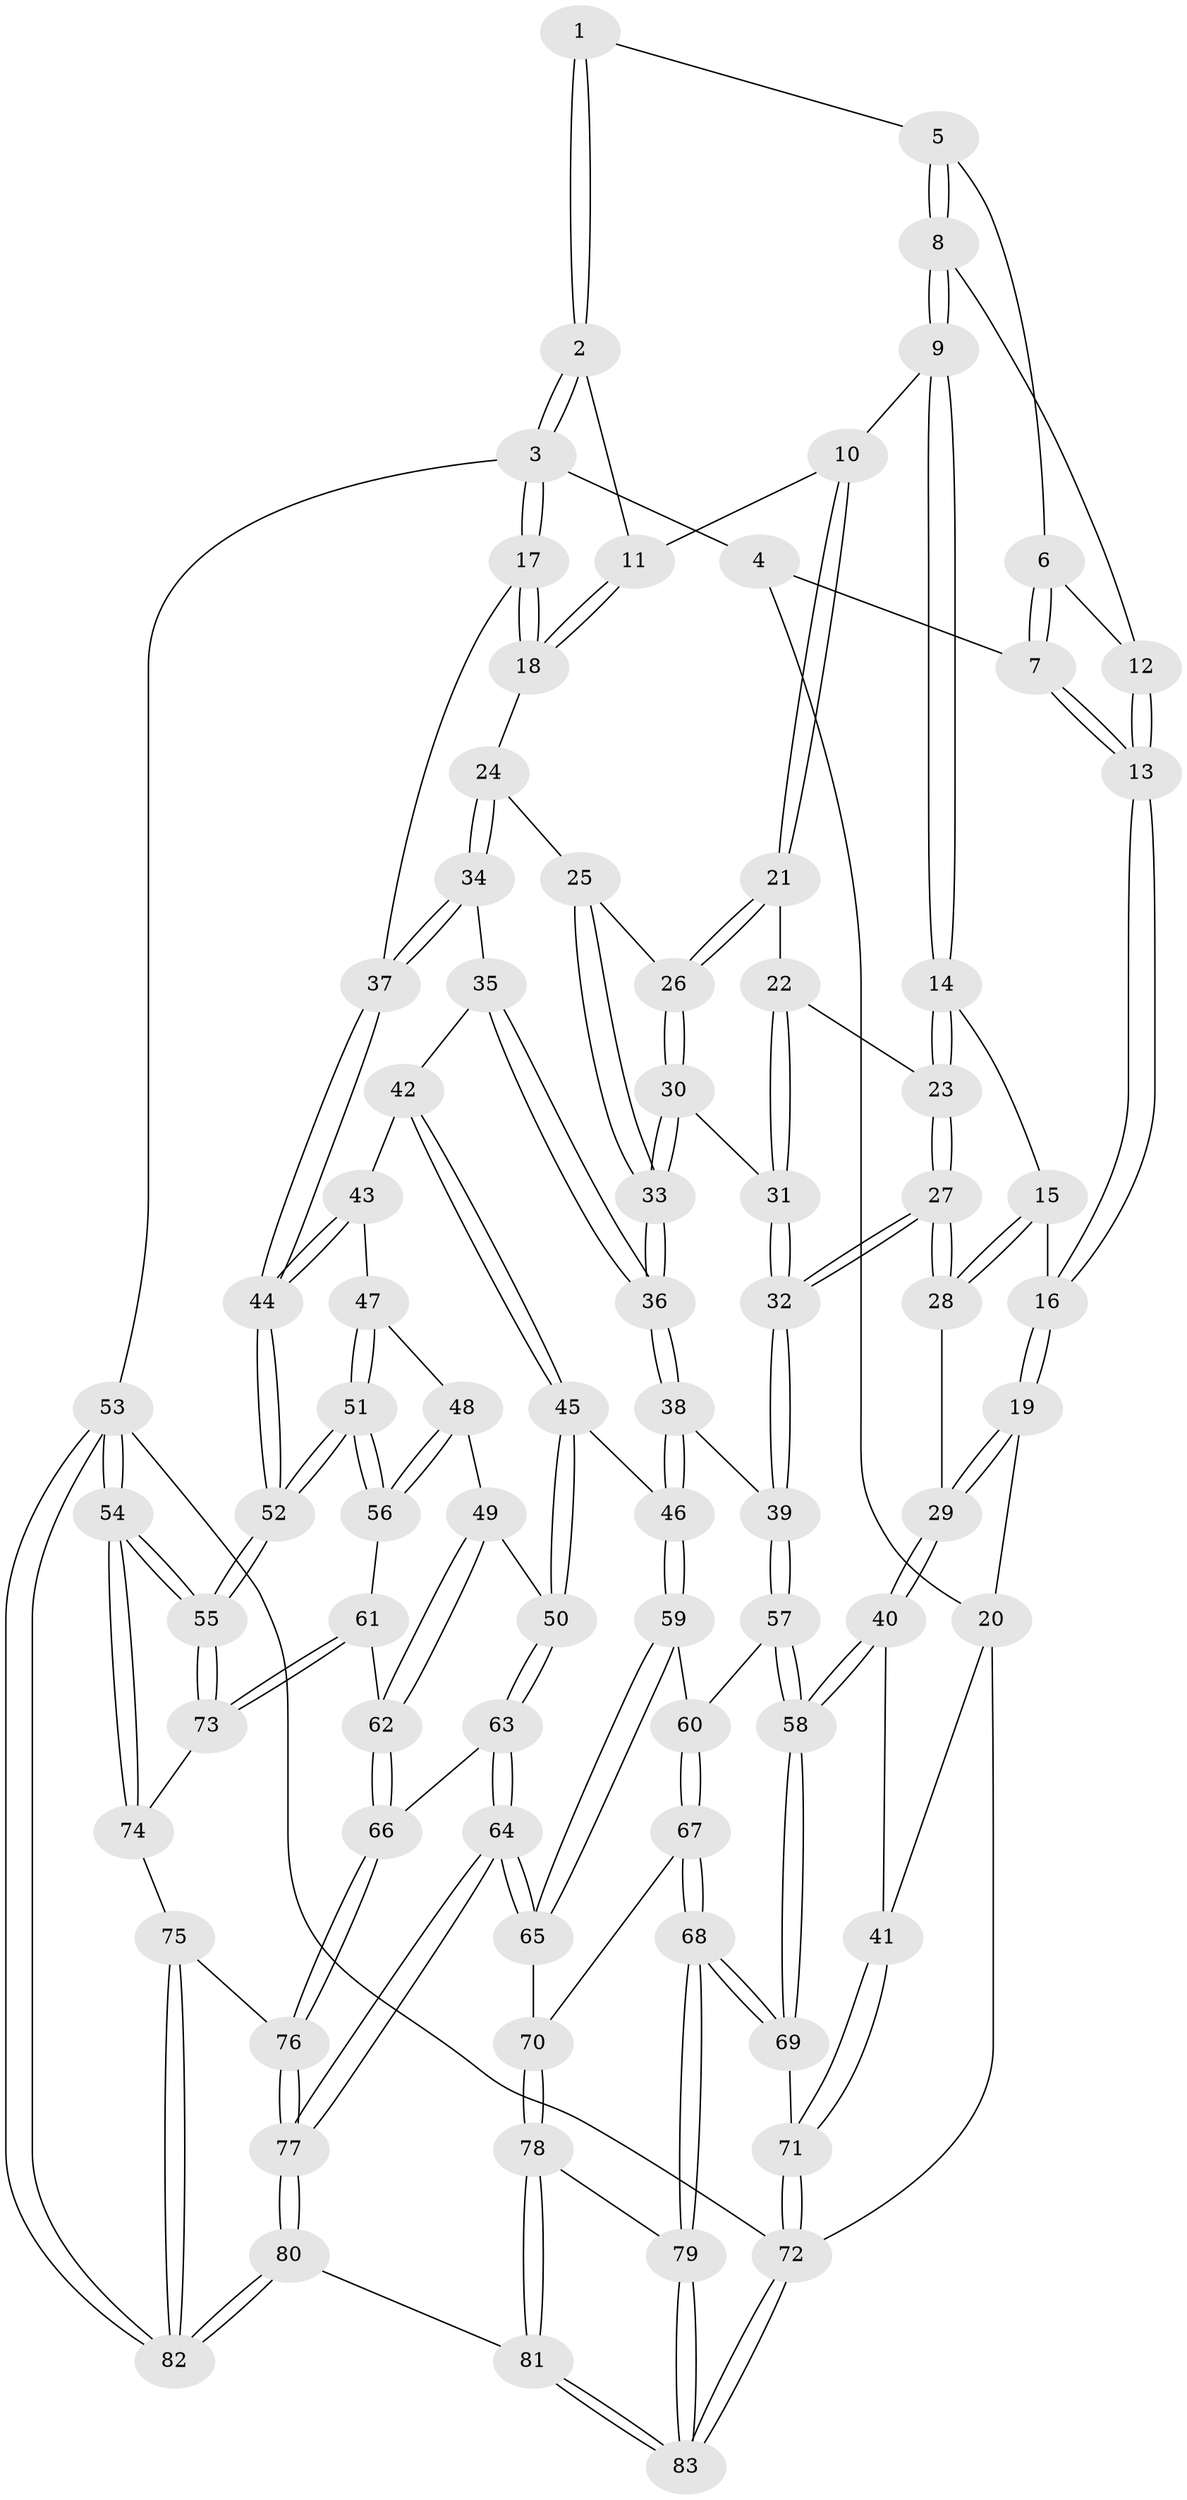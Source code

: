 // Generated by graph-tools (version 1.1) at 2025/03/03/09/25 03:03:17]
// undirected, 83 vertices, 204 edges
graph export_dot {
graph [start="1"]
  node [color=gray90,style=filled];
  1 [pos="+0.3086301492202985+0"];
  2 [pos="+0.6541074915088877+0"];
  3 [pos="+1+0"];
  4 [pos="+0.13937905151872285+0"];
  5 [pos="+0.3204994859595297+0"];
  6 [pos="+0.292226952599535+0.01573488872631819"];
  7 [pos="+0.16542556147008852+0.08109068284756211"];
  8 [pos="+0.3636871415414069+0.08526351668120259"];
  9 [pos="+0.4179261579815942+0.1117751176367521"];
  10 [pos="+0.4896280888112011+0.11510345892898949"];
  11 [pos="+0.6531301978196572+0"];
  12 [pos="+0.3030813291920798+0.08578346797045257"];
  13 [pos="+0.16393880031343563+0.10924480042112844"];
  14 [pos="+0.27983026253618426+0.21639154956094742"];
  15 [pos="+0.2587599255043844+0.21348388090988765"];
  16 [pos="+0.14648638004681908+0.14701517728341532"];
  17 [pos="+1+0.1624459255266564"];
  18 [pos="+0.7904926769781603+0.12582974038452044"];
  19 [pos="+0.06579938811144426+0.19720388740240874"];
  20 [pos="+0+0.1880871054801165"];
  21 [pos="+0.4957573320143812+0.20256128771013404"];
  22 [pos="+0.4514927918331251+0.2540568490662668"];
  23 [pos="+0.3667130116457783+0.2975921350062655"];
  24 [pos="+0.7512677638423652+0.32989704045826757"];
  25 [pos="+0.6463271392115628+0.33074697936463826"];
  26 [pos="+0.641099288451949+0.33052181768405753"];
  27 [pos="+0.2987917894318208+0.4821360045937816"];
  28 [pos="+0.2273045041978179+0.47502490309129075"];
  29 [pos="+0.19714201612131146+0.4775019294171476"];
  30 [pos="+0.5355321525516896+0.4258324018902192"];
  31 [pos="+0.4848135753149054+0.43551008806023833"];
  32 [pos="+0.35817681619495745+0.5176760148803261"];
  33 [pos="+0.6151728488931619+0.5449794229097089"];
  34 [pos="+0.7876195595650227+0.37638815709595413"];
  35 [pos="+0.7877300672612523+0.37780109650858607"];
  36 [pos="+0.6162019626428333+0.5468555498775264"];
  37 [pos="+1+0.27762541299515386"];
  38 [pos="+0.612475344804961+0.5954266504871986"];
  39 [pos="+0.3620958963866269+0.5257735091574671"];
  40 [pos="+0.16160250725071107+0.5028249457356452"];
  41 [pos="+0+0.5655923002815618"];
  42 [pos="+0.8035538684631778+0.4237893307549507"];
  43 [pos="+0.8210021056921968+0.4553521874958947"];
  44 [pos="+1+0.5130690867917771"];
  45 [pos="+0.646167698955192+0.6471217328804795"];
  46 [pos="+0.6360209447273255+0.6425369426888224"];
  47 [pos="+0.82492134924789+0.4700392397167788"];
  48 [pos="+0.8267807639086675+0.5643722419731669"];
  49 [pos="+0.7177202178146256+0.6356926900407771"];
  50 [pos="+0.6500731643277577+0.6499822888512111"];
  51 [pos="+1+0.670402076045542"];
  52 [pos="+1+0.6701850929622537"];
  53 [pos="+1+1"];
  54 [pos="+1+1"];
  55 [pos="+1+0.7567550378822964"];
  56 [pos="+0.9258877039745582+0.6975345415858619"];
  57 [pos="+0.37383752977473245+0.609622236980455"];
  58 [pos="+0.18765333960101302+0.8285310532624652"];
  59 [pos="+0.5107642505867273+0.7164180381456303"];
  60 [pos="+0.42324332240758333+0.6780641905514617"];
  61 [pos="+0.8901327359380656+0.725893143450368"];
  62 [pos="+0.8846424615538736+0.7282997671396427"];
  63 [pos="+0.6945442774340455+0.7681579978403471"];
  64 [pos="+0.5953123341125625+0.8825054825530974"];
  65 [pos="+0.5252476802942624+0.8410951448073659"];
  66 [pos="+0.7928526518377368+0.7977031549717085"];
  67 [pos="+0.37033828886117737+0.8244051689268032"];
  68 [pos="+0.2145520033005254+0.9023441423982813"];
  69 [pos="+0.18634971441758205+0.832920102546777"];
  70 [pos="+0.49593593605932584+0.8495187178332771"];
  71 [pos="+0+0.6733897300674029"];
  72 [pos="+0+1"];
  73 [pos="+0.9197168652292038+0.8650295488206351"];
  74 [pos="+0.9114795996899335+0.8908583327352229"];
  75 [pos="+0.8913513079376061+0.9012299302069999"];
  76 [pos="+0.8044313962064961+0.900617522400988"];
  77 [pos="+0.6778254415357581+1"];
  78 [pos="+0.44753421710401137+0.9251875004269997"];
  79 [pos="+0.20987079932485161+1"];
  80 [pos="+0.6765008834979583+1"];
  81 [pos="+0.6642880789692353+1"];
  82 [pos="+1+1"];
  83 [pos="+0.15837976140912347+1"];
  1 -- 2;
  1 -- 2;
  1 -- 5;
  2 -- 3;
  2 -- 3;
  2 -- 11;
  3 -- 4;
  3 -- 17;
  3 -- 17;
  3 -- 53;
  4 -- 7;
  4 -- 20;
  5 -- 6;
  5 -- 8;
  5 -- 8;
  6 -- 7;
  6 -- 7;
  6 -- 12;
  7 -- 13;
  7 -- 13;
  8 -- 9;
  8 -- 9;
  8 -- 12;
  9 -- 10;
  9 -- 14;
  9 -- 14;
  10 -- 11;
  10 -- 21;
  10 -- 21;
  11 -- 18;
  11 -- 18;
  12 -- 13;
  12 -- 13;
  13 -- 16;
  13 -- 16;
  14 -- 15;
  14 -- 23;
  14 -- 23;
  15 -- 16;
  15 -- 28;
  15 -- 28;
  16 -- 19;
  16 -- 19;
  17 -- 18;
  17 -- 18;
  17 -- 37;
  18 -- 24;
  19 -- 20;
  19 -- 29;
  19 -- 29;
  20 -- 41;
  20 -- 72;
  21 -- 22;
  21 -- 26;
  21 -- 26;
  22 -- 23;
  22 -- 31;
  22 -- 31;
  23 -- 27;
  23 -- 27;
  24 -- 25;
  24 -- 34;
  24 -- 34;
  25 -- 26;
  25 -- 33;
  25 -- 33;
  26 -- 30;
  26 -- 30;
  27 -- 28;
  27 -- 28;
  27 -- 32;
  27 -- 32;
  28 -- 29;
  29 -- 40;
  29 -- 40;
  30 -- 31;
  30 -- 33;
  30 -- 33;
  31 -- 32;
  31 -- 32;
  32 -- 39;
  32 -- 39;
  33 -- 36;
  33 -- 36;
  34 -- 35;
  34 -- 37;
  34 -- 37;
  35 -- 36;
  35 -- 36;
  35 -- 42;
  36 -- 38;
  36 -- 38;
  37 -- 44;
  37 -- 44;
  38 -- 39;
  38 -- 46;
  38 -- 46;
  39 -- 57;
  39 -- 57;
  40 -- 41;
  40 -- 58;
  40 -- 58;
  41 -- 71;
  41 -- 71;
  42 -- 43;
  42 -- 45;
  42 -- 45;
  43 -- 44;
  43 -- 44;
  43 -- 47;
  44 -- 52;
  44 -- 52;
  45 -- 46;
  45 -- 50;
  45 -- 50;
  46 -- 59;
  46 -- 59;
  47 -- 48;
  47 -- 51;
  47 -- 51;
  48 -- 49;
  48 -- 56;
  48 -- 56;
  49 -- 50;
  49 -- 62;
  49 -- 62;
  50 -- 63;
  50 -- 63;
  51 -- 52;
  51 -- 52;
  51 -- 56;
  51 -- 56;
  52 -- 55;
  52 -- 55;
  53 -- 54;
  53 -- 54;
  53 -- 82;
  53 -- 82;
  53 -- 72;
  54 -- 55;
  54 -- 55;
  54 -- 74;
  54 -- 74;
  55 -- 73;
  55 -- 73;
  56 -- 61;
  57 -- 58;
  57 -- 58;
  57 -- 60;
  58 -- 69;
  58 -- 69;
  59 -- 60;
  59 -- 65;
  59 -- 65;
  60 -- 67;
  60 -- 67;
  61 -- 62;
  61 -- 73;
  61 -- 73;
  62 -- 66;
  62 -- 66;
  63 -- 64;
  63 -- 64;
  63 -- 66;
  64 -- 65;
  64 -- 65;
  64 -- 77;
  64 -- 77;
  65 -- 70;
  66 -- 76;
  66 -- 76;
  67 -- 68;
  67 -- 68;
  67 -- 70;
  68 -- 69;
  68 -- 69;
  68 -- 79;
  68 -- 79;
  69 -- 71;
  70 -- 78;
  70 -- 78;
  71 -- 72;
  71 -- 72;
  72 -- 83;
  72 -- 83;
  73 -- 74;
  74 -- 75;
  75 -- 76;
  75 -- 82;
  75 -- 82;
  76 -- 77;
  76 -- 77;
  77 -- 80;
  77 -- 80;
  78 -- 79;
  78 -- 81;
  78 -- 81;
  79 -- 83;
  79 -- 83;
  80 -- 81;
  80 -- 82;
  80 -- 82;
  81 -- 83;
  81 -- 83;
}

